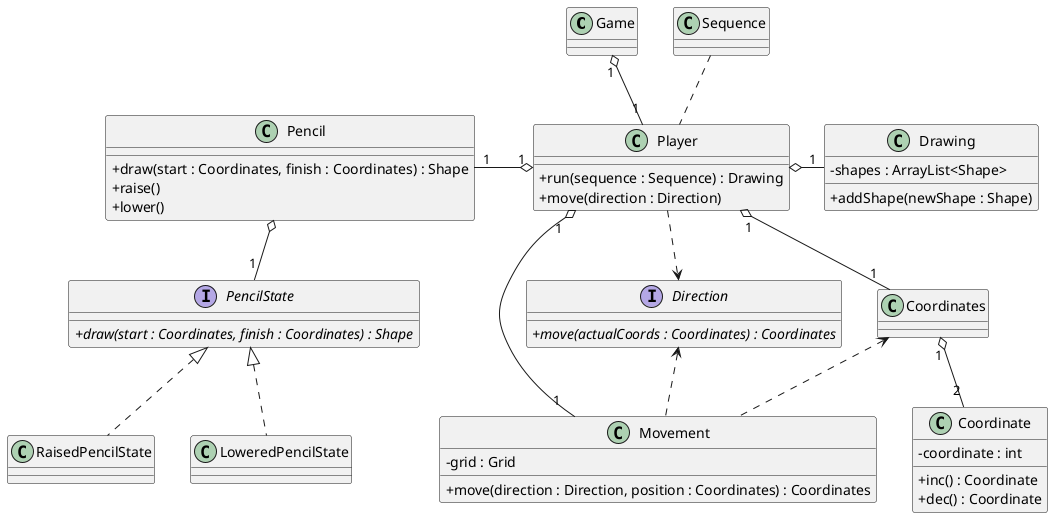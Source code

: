 @startuml
skinparam classAttributeIconSize 0

class Game {

}

class Player {
    + run(sequence : Sequence) : Drawing
    + move(direction : Direction)
}

class Coordinates {

}

class Coordinate {
    - coordinate : int
    + inc() : Coordinate
    + dec() : Coordinate
}

class Pencil {
    + draw(start : Coordinates, finish : Coordinates) : Shape
    + raise()
    + lower()
}

interface PencilState {
    {abstract}+ draw(start : Coordinates, finish : Coordinates) : Shape
}

class RaisedPencilState {

}

class LoweredPencilState {

}

class Movement {
    - grid : Grid
    + move(direction : Direction, position : Coordinates) : Coordinates
}

interface Direction {
    {abstract}+ move(actualCoords : Coordinates) : Coordinates
}

class Drawing {
    - shapes : ArrayList<Shape>
    + addShape(newShape : Shape)
}


Game "1" o-- "1" Player
Coordinates "1" o-- "2" Coordinate

Player "1" o--left "1" Pencil
Player "1" o--down "1" Coordinates
Player "1" o-- "1" Movement
Player o--right "1" Drawing

Sequence .. Player
Direction <..left Player 

Pencil o--down "1" PencilState
PencilState <|.. RaisedPencilState
PencilState <|.. LoweredPencilState

Direction <.. Movement
Coordinates <.. Movement

@enduml